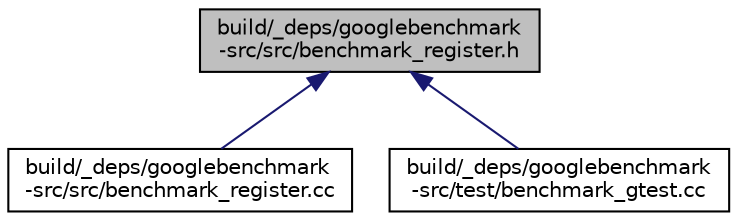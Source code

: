 digraph "build/_deps/googlebenchmark-src/src/benchmark_register.h"
{
 // LATEX_PDF_SIZE
  edge [fontname="Helvetica",fontsize="10",labelfontname="Helvetica",labelfontsize="10"];
  node [fontname="Helvetica",fontsize="10",shape=record];
  Node1 [label="build/_deps/googlebenchmark\l-src/src/benchmark_register.h",height=0.2,width=0.4,color="black", fillcolor="grey75", style="filled", fontcolor="black",tooltip=" "];
  Node1 -> Node2 [dir="back",color="midnightblue",fontsize="10",style="solid"];
  Node2 [label="build/_deps/googlebenchmark\l-src/src/benchmark_register.cc",height=0.2,width=0.4,color="black", fillcolor="white", style="filled",URL="$benchmark__register_8cc.html",tooltip=" "];
  Node1 -> Node3 [dir="back",color="midnightblue",fontsize="10",style="solid"];
  Node3 [label="build/_deps/googlebenchmark\l-src/test/benchmark_gtest.cc",height=0.2,width=0.4,color="black", fillcolor="white", style="filled",URL="$benchmark__gtest_8cc.html",tooltip=" "];
}
